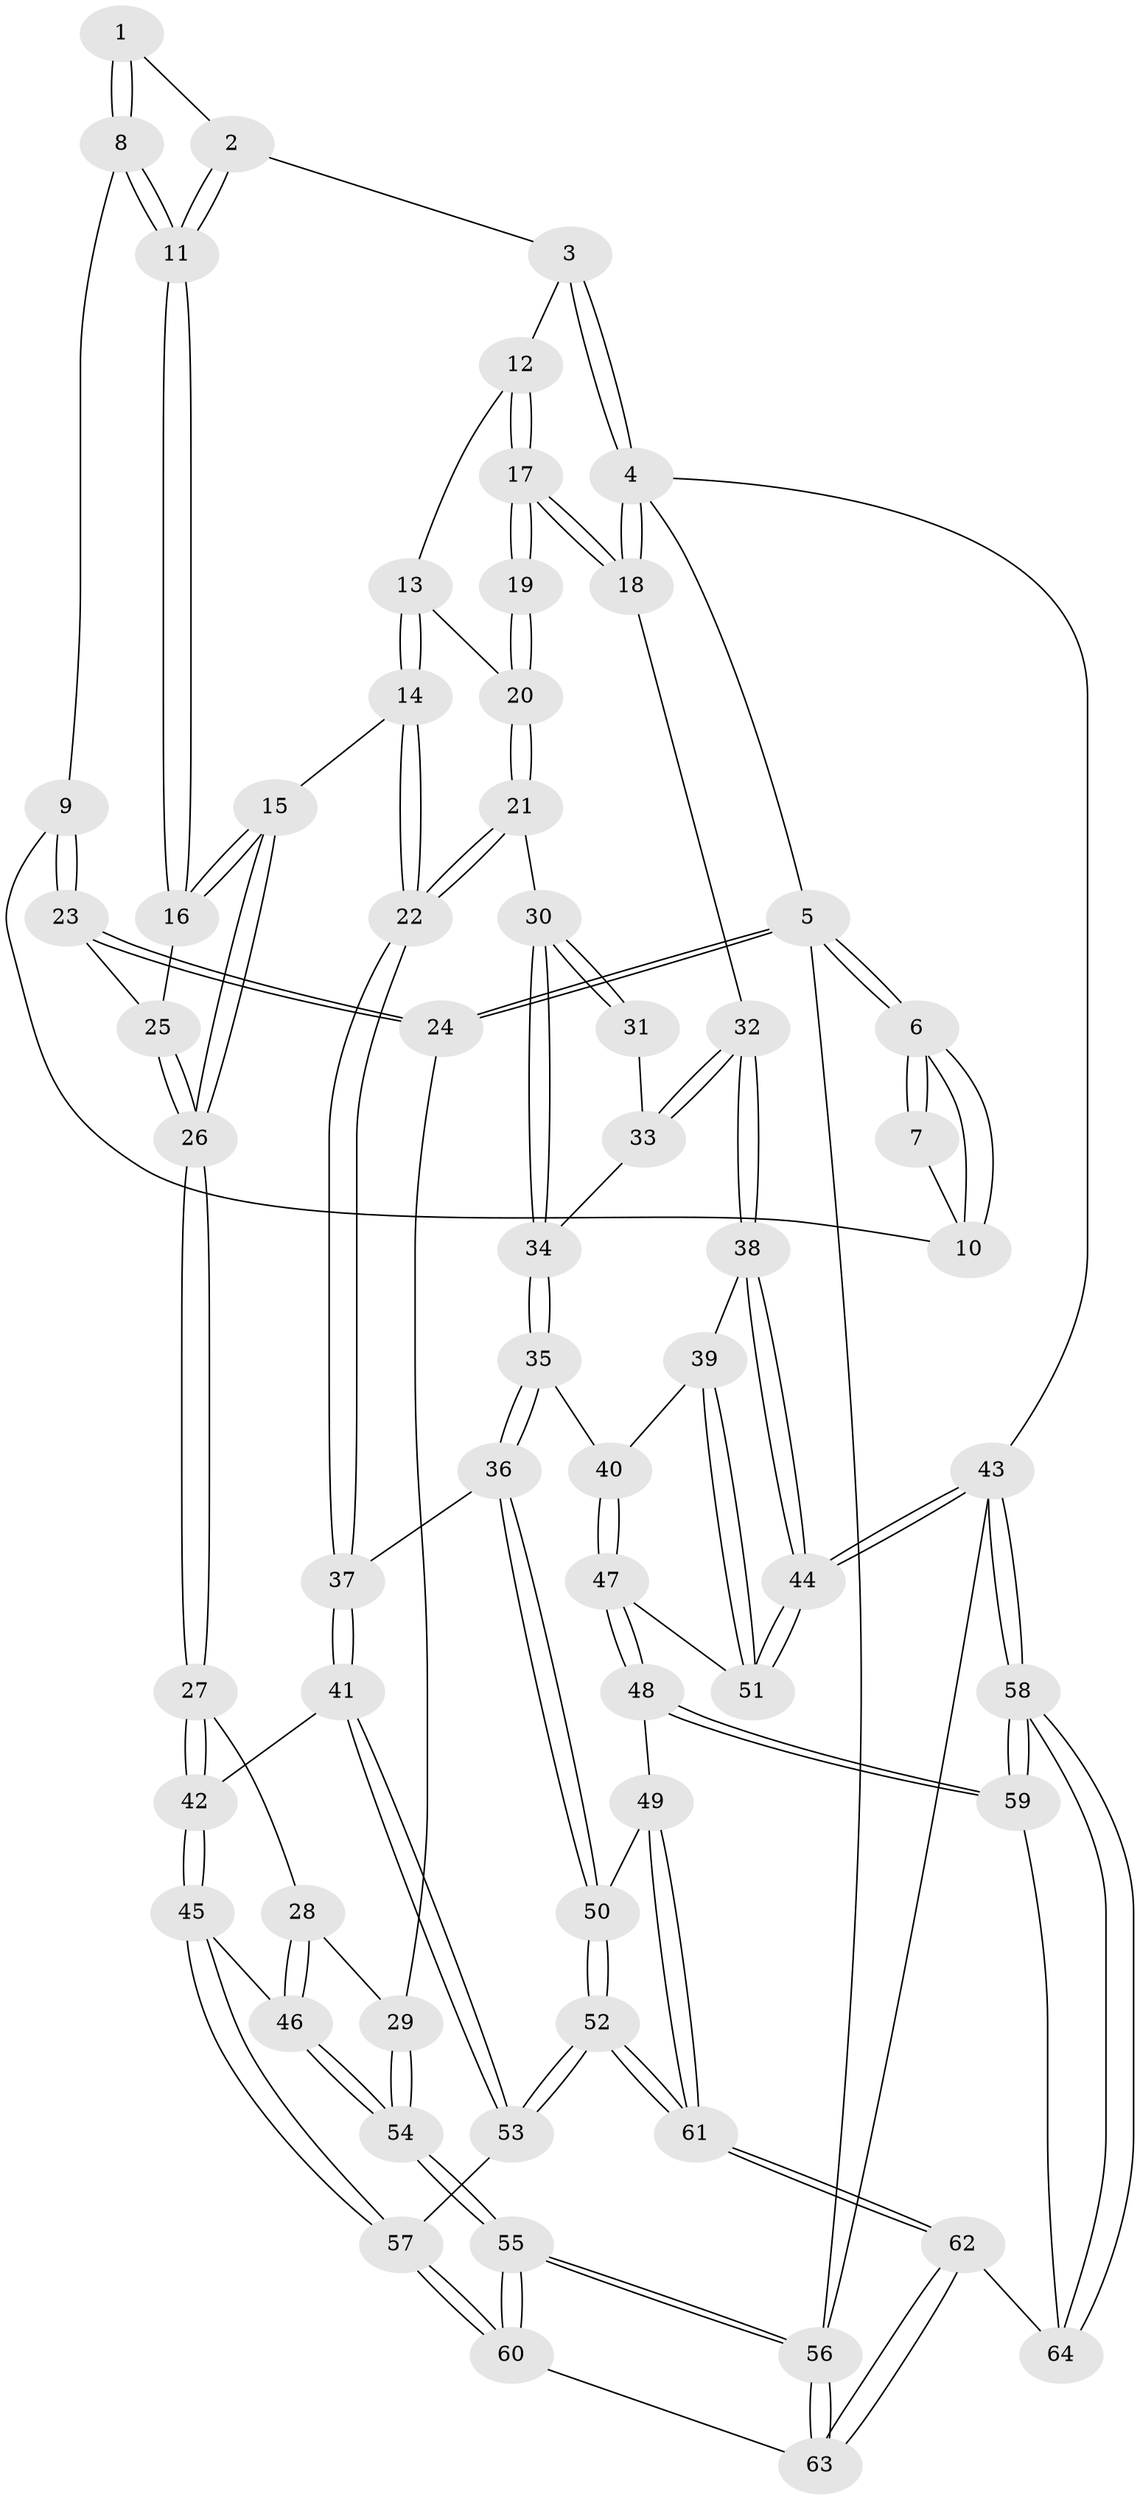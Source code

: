 // Generated by graph-tools (version 1.1) at 2025/12/02/27/25 16:12:00]
// undirected, 64 vertices, 157 edges
graph export_dot {
graph [start="1"]
  node [color=gray90,style=filled];
  1 [pos="+0.301759955882784+0"];
  2 [pos="+0.44138249973416843+0"];
  3 [pos="+0.6902260781041775+0"];
  4 [pos="+1+0"];
  5 [pos="+0+0"];
  6 [pos="+0+0"];
  7 [pos="+0.18125544368272012+0"];
  8 [pos="+0.21428800375430704+0.11875154149239145"];
  9 [pos="+0.10102426809746454+0.21828471830831647"];
  10 [pos="+0.07860438839044037+0.10092648954420488"];
  11 [pos="+0.3946025705987453+0.25885944707699055"];
  12 [pos="+0.6964376653453682+0"];
  13 [pos="+0.6772212855393099+0.0834138997241527"];
  14 [pos="+0.5301717672969183+0.38304228709433946"];
  15 [pos="+0.464905295969048+0.3650653147462604"];
  16 [pos="+0.40023122226585517+0.2754984662389761"];
  17 [pos="+0.9699876865536319+0.27468337957278544"];
  18 [pos="+1+0.29507064690660645"];
  19 [pos="+0.9145755729819756+0.29620591528331525"];
  20 [pos="+0.7937909754958522+0.2673214955328095"];
  21 [pos="+0.6866405054563158+0.3961260904242521"];
  22 [pos="+0.5367727207523554+0.39140521847455767"];
  23 [pos="+0.08481887673287031+0.24219042021108483"];
  24 [pos="+0+0.29616431233159113"];
  25 [pos="+0.11975669567830508+0.27164309428452443"];
  26 [pos="+0.24254748928739586+0.4761452125982365"];
  27 [pos="+0.22041415074291254+0.5160891989623861"];
  28 [pos="+0.1370772522196719+0.5403138824932691"];
  29 [pos="+0+0.5012029970244608"];
  30 [pos="+0.7740253164712005+0.4238598556727744"];
  31 [pos="+0.8930815608539938+0.31856707932792455"];
  32 [pos="+1+0.3169098471132787"];
  33 [pos="+0.8868400070338961+0.4317451422865232"];
  34 [pos="+0.8233611001629716+0.48983659027263193"];
  35 [pos="+0.8679863811321742+0.582590371548128"];
  36 [pos="+0.6341032044515772+0.6179538635733101"];
  37 [pos="+0.5460643072396529+0.4742479691811367"];
  38 [pos="+1+0.5126877124710589"];
  39 [pos="+0.9518822813695793+0.5773309675547244"];
  40 [pos="+0.8805216514992353+0.5903182970262358"];
  41 [pos="+0.3738277562092802+0.6974705405193677"];
  42 [pos="+0.2665060426897103+0.6018803814330097"];
  43 [pos="+1+1"];
  44 [pos="+1+0.8675538675823683"];
  45 [pos="+0.14705692931084316+0.7831466507429743"];
  46 [pos="+0.10593593427813486+0.7727444517185704"];
  47 [pos="+0.8427130822396154+0.7669007588885236"];
  48 [pos="+0.8117063252175247+0.8157686294923132"];
  49 [pos="+0.8056588841099146+0.8158735260437298"];
  50 [pos="+0.6287672266848531+0.6999671382644187"];
  51 [pos="+0.9753351223019409+0.7643273771128215"];
  52 [pos="+0.49017168761440083+0.8341516265989548"];
  53 [pos="+0.3808293788985208+0.734472956960804"];
  54 [pos="+0+0.8498890152615042"];
  55 [pos="+0+1"];
  56 [pos="+0+1"];
  57 [pos="+0.21088291932219447+0.8259793885137262"];
  58 [pos="+1+1"];
  59 [pos="+0.8631772511141005+0.8845716334841268"];
  60 [pos="+0.21871422151744133+0.8755365855420673"];
  61 [pos="+0.5136525503617364+1"];
  62 [pos="+0.4990394276886394+1"];
  63 [pos="+0.3781131403501448+1"];
  64 [pos="+0.5486551837819806+1"];
  1 -- 2;
  1 -- 8;
  1 -- 8;
  2 -- 3;
  2 -- 11;
  2 -- 11;
  3 -- 4;
  3 -- 4;
  3 -- 12;
  4 -- 5;
  4 -- 18;
  4 -- 18;
  4 -- 43;
  5 -- 6;
  5 -- 6;
  5 -- 24;
  5 -- 24;
  5 -- 56;
  6 -- 7;
  6 -- 7;
  6 -- 10;
  6 -- 10;
  7 -- 10;
  8 -- 9;
  8 -- 11;
  8 -- 11;
  9 -- 10;
  9 -- 23;
  9 -- 23;
  11 -- 16;
  11 -- 16;
  12 -- 13;
  12 -- 17;
  12 -- 17;
  13 -- 14;
  13 -- 14;
  13 -- 20;
  14 -- 15;
  14 -- 22;
  14 -- 22;
  15 -- 16;
  15 -- 16;
  15 -- 26;
  15 -- 26;
  16 -- 25;
  17 -- 18;
  17 -- 18;
  17 -- 19;
  17 -- 19;
  18 -- 32;
  19 -- 20;
  19 -- 20;
  20 -- 21;
  20 -- 21;
  21 -- 22;
  21 -- 22;
  21 -- 30;
  22 -- 37;
  22 -- 37;
  23 -- 24;
  23 -- 24;
  23 -- 25;
  24 -- 29;
  25 -- 26;
  25 -- 26;
  26 -- 27;
  26 -- 27;
  27 -- 28;
  27 -- 42;
  27 -- 42;
  28 -- 29;
  28 -- 46;
  28 -- 46;
  29 -- 54;
  29 -- 54;
  30 -- 31;
  30 -- 31;
  30 -- 34;
  30 -- 34;
  31 -- 33;
  32 -- 33;
  32 -- 33;
  32 -- 38;
  32 -- 38;
  33 -- 34;
  34 -- 35;
  34 -- 35;
  35 -- 36;
  35 -- 36;
  35 -- 40;
  36 -- 37;
  36 -- 50;
  36 -- 50;
  37 -- 41;
  37 -- 41;
  38 -- 39;
  38 -- 44;
  38 -- 44;
  39 -- 40;
  39 -- 51;
  39 -- 51;
  40 -- 47;
  40 -- 47;
  41 -- 42;
  41 -- 53;
  41 -- 53;
  42 -- 45;
  42 -- 45;
  43 -- 44;
  43 -- 44;
  43 -- 58;
  43 -- 58;
  43 -- 56;
  44 -- 51;
  44 -- 51;
  45 -- 46;
  45 -- 57;
  45 -- 57;
  46 -- 54;
  46 -- 54;
  47 -- 48;
  47 -- 48;
  47 -- 51;
  48 -- 49;
  48 -- 59;
  48 -- 59;
  49 -- 50;
  49 -- 61;
  49 -- 61;
  50 -- 52;
  50 -- 52;
  52 -- 53;
  52 -- 53;
  52 -- 61;
  52 -- 61;
  53 -- 57;
  54 -- 55;
  54 -- 55;
  55 -- 56;
  55 -- 56;
  55 -- 60;
  55 -- 60;
  56 -- 63;
  56 -- 63;
  57 -- 60;
  57 -- 60;
  58 -- 59;
  58 -- 59;
  58 -- 64;
  58 -- 64;
  59 -- 64;
  60 -- 63;
  61 -- 62;
  61 -- 62;
  62 -- 63;
  62 -- 63;
  62 -- 64;
}
